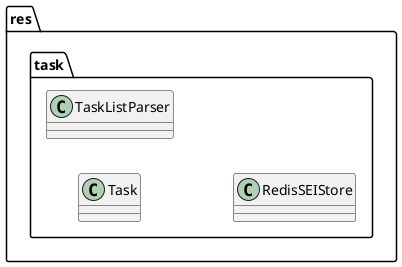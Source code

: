 @startuml
left to right direction
package res {
  package task {
    class Task
    class TaskListParser
    class RedisSEIStore
  }
}
@enduml
